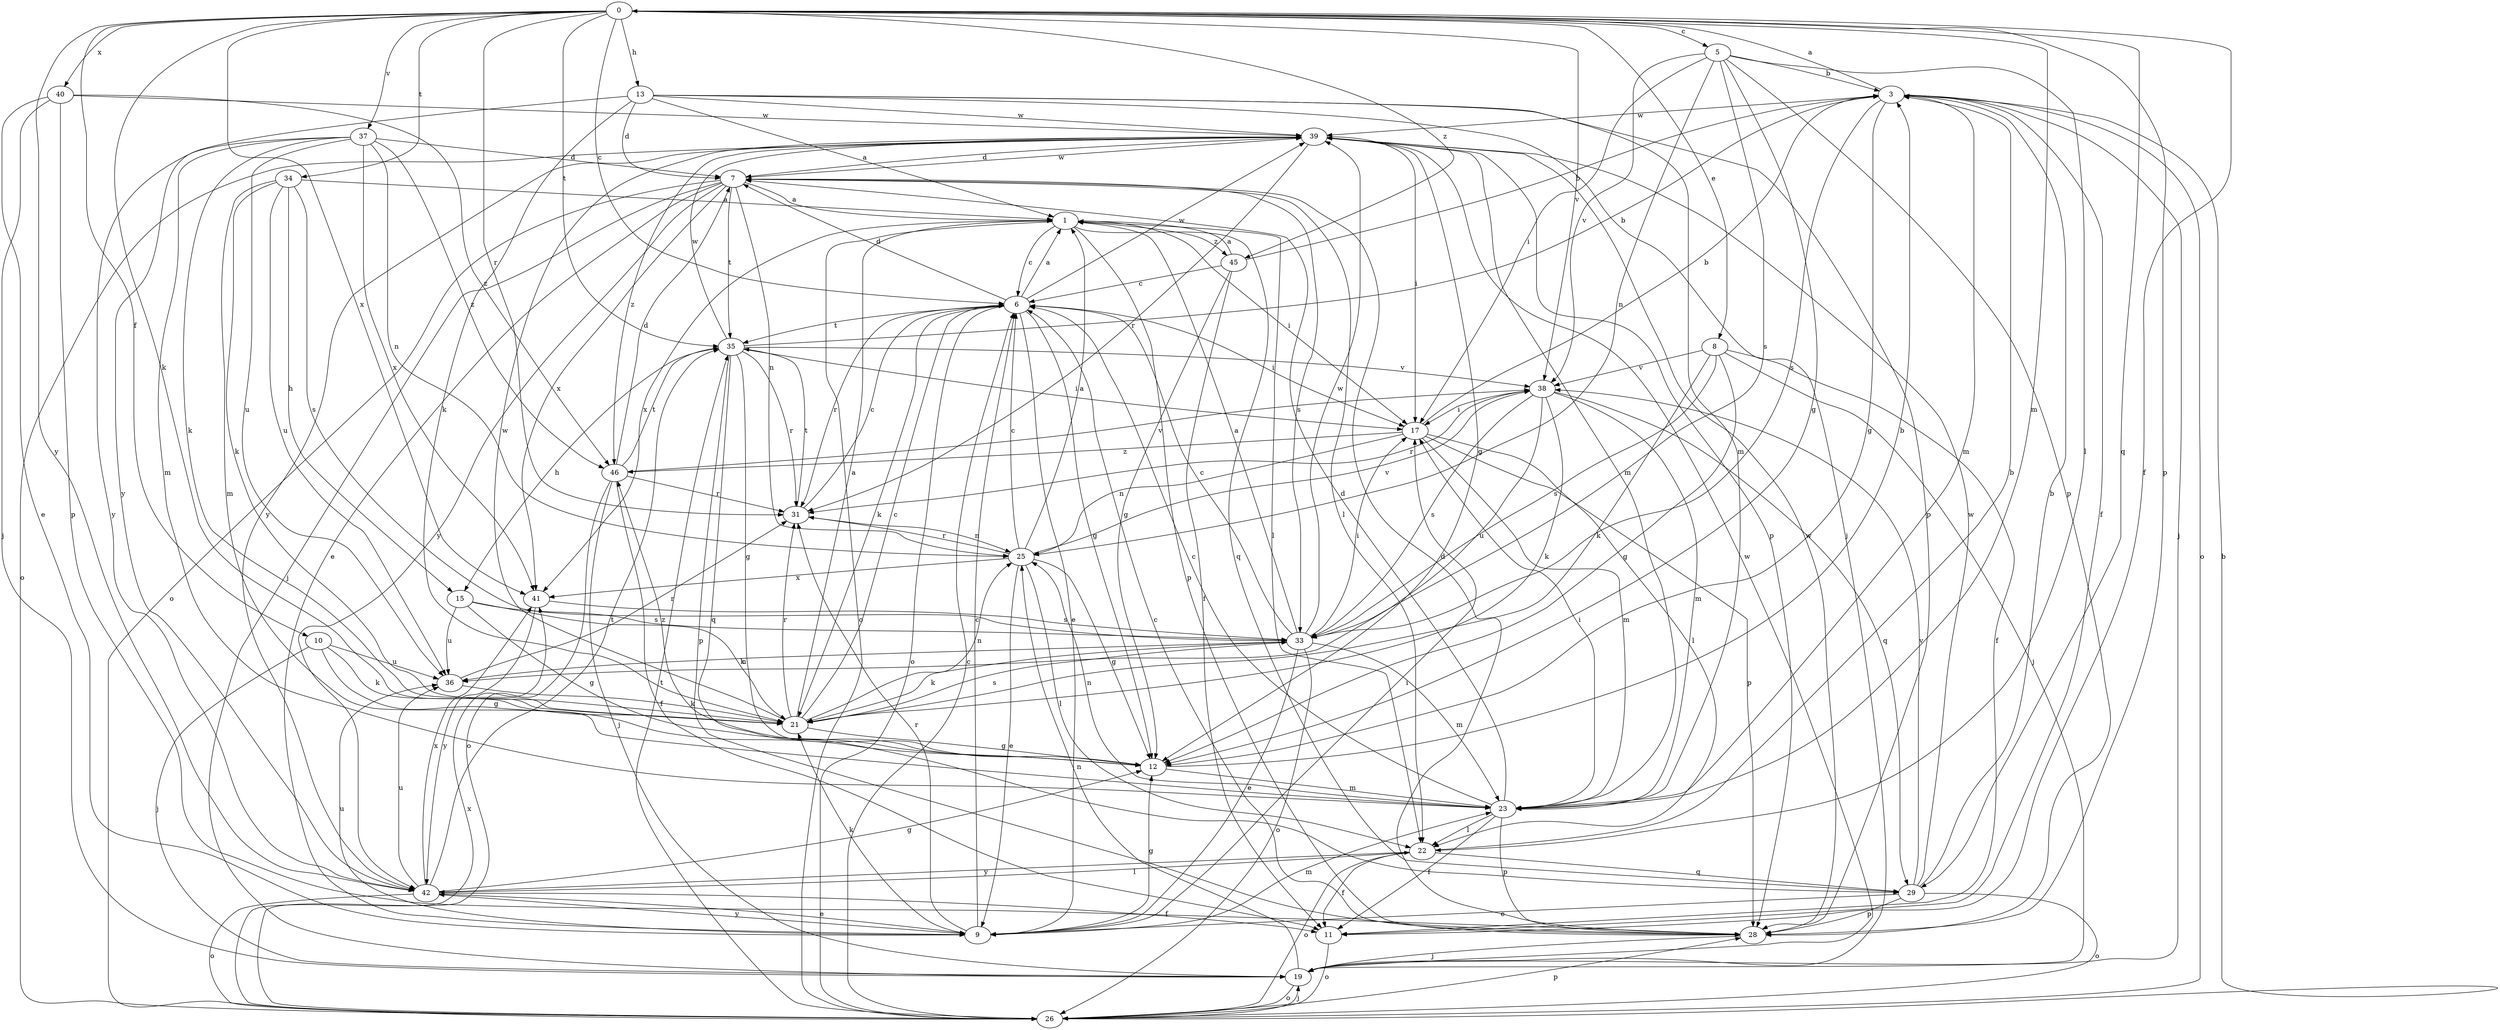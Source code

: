 strict digraph  {
0;
1;
3;
5;
6;
7;
8;
9;
10;
11;
12;
13;
15;
17;
19;
21;
22;
23;
25;
26;
28;
29;
31;
33;
34;
35;
36;
37;
38;
39;
40;
41;
42;
45;
46;
0 -> 5  [label=c];
0 -> 6  [label=c];
0 -> 8  [label=e];
0 -> 10  [label=f];
0 -> 11  [label=f];
0 -> 13  [label=h];
0 -> 21  [label=k];
0 -> 23  [label=m];
0 -> 28  [label=p];
0 -> 29  [label=q];
0 -> 31  [label=r];
0 -> 34  [label=t];
0 -> 35  [label=t];
0 -> 37  [label=v];
0 -> 38  [label=v];
0 -> 40  [label=x];
0 -> 41  [label=x];
0 -> 42  [label=y];
0 -> 45  [label=z];
1 -> 6  [label=c];
1 -> 17  [label=i];
1 -> 22  [label=l];
1 -> 26  [label=o];
1 -> 28  [label=p];
1 -> 29  [label=q];
1 -> 41  [label=x];
1 -> 45  [label=z];
3 -> 0  [label=a];
3 -> 11  [label=f];
3 -> 12  [label=g];
3 -> 19  [label=j];
3 -> 23  [label=m];
3 -> 26  [label=o];
3 -> 33  [label=s];
3 -> 39  [label=w];
5 -> 3  [label=b];
5 -> 12  [label=g];
5 -> 17  [label=i];
5 -> 22  [label=l];
5 -> 25  [label=n];
5 -> 28  [label=p];
5 -> 33  [label=s];
5 -> 38  [label=v];
6 -> 1  [label=a];
6 -> 7  [label=d];
6 -> 9  [label=e];
6 -> 12  [label=g];
6 -> 17  [label=i];
6 -> 21  [label=k];
6 -> 26  [label=o];
6 -> 31  [label=r];
6 -> 35  [label=t];
6 -> 39  [label=w];
7 -> 1  [label=a];
7 -> 9  [label=e];
7 -> 19  [label=j];
7 -> 22  [label=l];
7 -> 25  [label=n];
7 -> 26  [label=o];
7 -> 33  [label=s];
7 -> 35  [label=t];
7 -> 39  [label=w];
7 -> 41  [label=x];
7 -> 42  [label=y];
8 -> 11  [label=f];
8 -> 12  [label=g];
8 -> 19  [label=j];
8 -> 21  [label=k];
8 -> 33  [label=s];
8 -> 38  [label=v];
9 -> 6  [label=c];
9 -> 12  [label=g];
9 -> 17  [label=i];
9 -> 21  [label=k];
9 -> 23  [label=m];
9 -> 31  [label=r];
9 -> 36  [label=u];
9 -> 42  [label=y];
10 -> 12  [label=g];
10 -> 19  [label=j];
10 -> 21  [label=k];
10 -> 36  [label=u];
11 -> 26  [label=o];
12 -> 3  [label=b];
12 -> 23  [label=m];
12 -> 46  [label=z];
13 -> 1  [label=a];
13 -> 7  [label=d];
13 -> 19  [label=j];
13 -> 21  [label=k];
13 -> 23  [label=m];
13 -> 28  [label=p];
13 -> 39  [label=w];
13 -> 42  [label=y];
15 -> 12  [label=g];
15 -> 21  [label=k];
15 -> 33  [label=s];
15 -> 36  [label=u];
17 -> 3  [label=b];
17 -> 22  [label=l];
17 -> 23  [label=m];
17 -> 25  [label=n];
17 -> 28  [label=p];
17 -> 46  [label=z];
19 -> 25  [label=n];
19 -> 26  [label=o];
19 -> 39  [label=w];
21 -> 1  [label=a];
21 -> 6  [label=c];
21 -> 12  [label=g];
21 -> 25  [label=n];
21 -> 31  [label=r];
21 -> 33  [label=s];
21 -> 39  [label=w];
22 -> 3  [label=b];
22 -> 11  [label=f];
22 -> 26  [label=o];
22 -> 29  [label=q];
22 -> 42  [label=y];
23 -> 6  [label=c];
23 -> 7  [label=d];
23 -> 11  [label=f];
23 -> 17  [label=i];
23 -> 22  [label=l];
23 -> 25  [label=n];
23 -> 28  [label=p];
25 -> 1  [label=a];
25 -> 6  [label=c];
25 -> 9  [label=e];
25 -> 12  [label=g];
25 -> 22  [label=l];
25 -> 31  [label=r];
25 -> 38  [label=v];
25 -> 41  [label=x];
26 -> 3  [label=b];
26 -> 6  [label=c];
26 -> 19  [label=j];
26 -> 28  [label=p];
26 -> 35  [label=t];
26 -> 41  [label=x];
28 -> 6  [label=c];
28 -> 7  [label=d];
28 -> 19  [label=j];
28 -> 39  [label=w];
29 -> 3  [label=b];
29 -> 9  [label=e];
29 -> 26  [label=o];
29 -> 28  [label=p];
29 -> 38  [label=v];
29 -> 39  [label=w];
31 -> 6  [label=c];
31 -> 25  [label=n];
31 -> 35  [label=t];
33 -> 1  [label=a];
33 -> 6  [label=c];
33 -> 9  [label=e];
33 -> 17  [label=i];
33 -> 21  [label=k];
33 -> 23  [label=m];
33 -> 26  [label=o];
33 -> 36  [label=u];
33 -> 39  [label=w];
34 -> 1  [label=a];
34 -> 15  [label=h];
34 -> 21  [label=k];
34 -> 23  [label=m];
34 -> 33  [label=s];
34 -> 36  [label=u];
35 -> 3  [label=b];
35 -> 12  [label=g];
35 -> 15  [label=h];
35 -> 17  [label=i];
35 -> 28  [label=p];
35 -> 29  [label=q];
35 -> 31  [label=r];
35 -> 38  [label=v];
35 -> 39  [label=w];
36 -> 21  [label=k];
36 -> 31  [label=r];
37 -> 7  [label=d];
37 -> 21  [label=k];
37 -> 23  [label=m];
37 -> 25  [label=n];
37 -> 36  [label=u];
37 -> 41  [label=x];
37 -> 42  [label=y];
37 -> 46  [label=z];
38 -> 17  [label=i];
38 -> 21  [label=k];
38 -> 23  [label=m];
38 -> 29  [label=q];
38 -> 31  [label=r];
38 -> 33  [label=s];
38 -> 36  [label=u];
39 -> 7  [label=d];
39 -> 12  [label=g];
39 -> 17  [label=i];
39 -> 23  [label=m];
39 -> 26  [label=o];
39 -> 28  [label=p];
39 -> 31  [label=r];
39 -> 42  [label=y];
39 -> 46  [label=z];
40 -> 9  [label=e];
40 -> 19  [label=j];
40 -> 28  [label=p];
40 -> 39  [label=w];
40 -> 46  [label=z];
41 -> 33  [label=s];
41 -> 42  [label=y];
42 -> 9  [label=e];
42 -> 11  [label=f];
42 -> 12  [label=g];
42 -> 22  [label=l];
42 -> 26  [label=o];
42 -> 35  [label=t];
42 -> 36  [label=u];
42 -> 41  [label=x];
45 -> 1  [label=a];
45 -> 3  [label=b];
45 -> 6  [label=c];
45 -> 11  [label=f];
45 -> 12  [label=g];
46 -> 7  [label=d];
46 -> 11  [label=f];
46 -> 19  [label=j];
46 -> 26  [label=o];
46 -> 31  [label=r];
46 -> 35  [label=t];
46 -> 38  [label=v];
}
